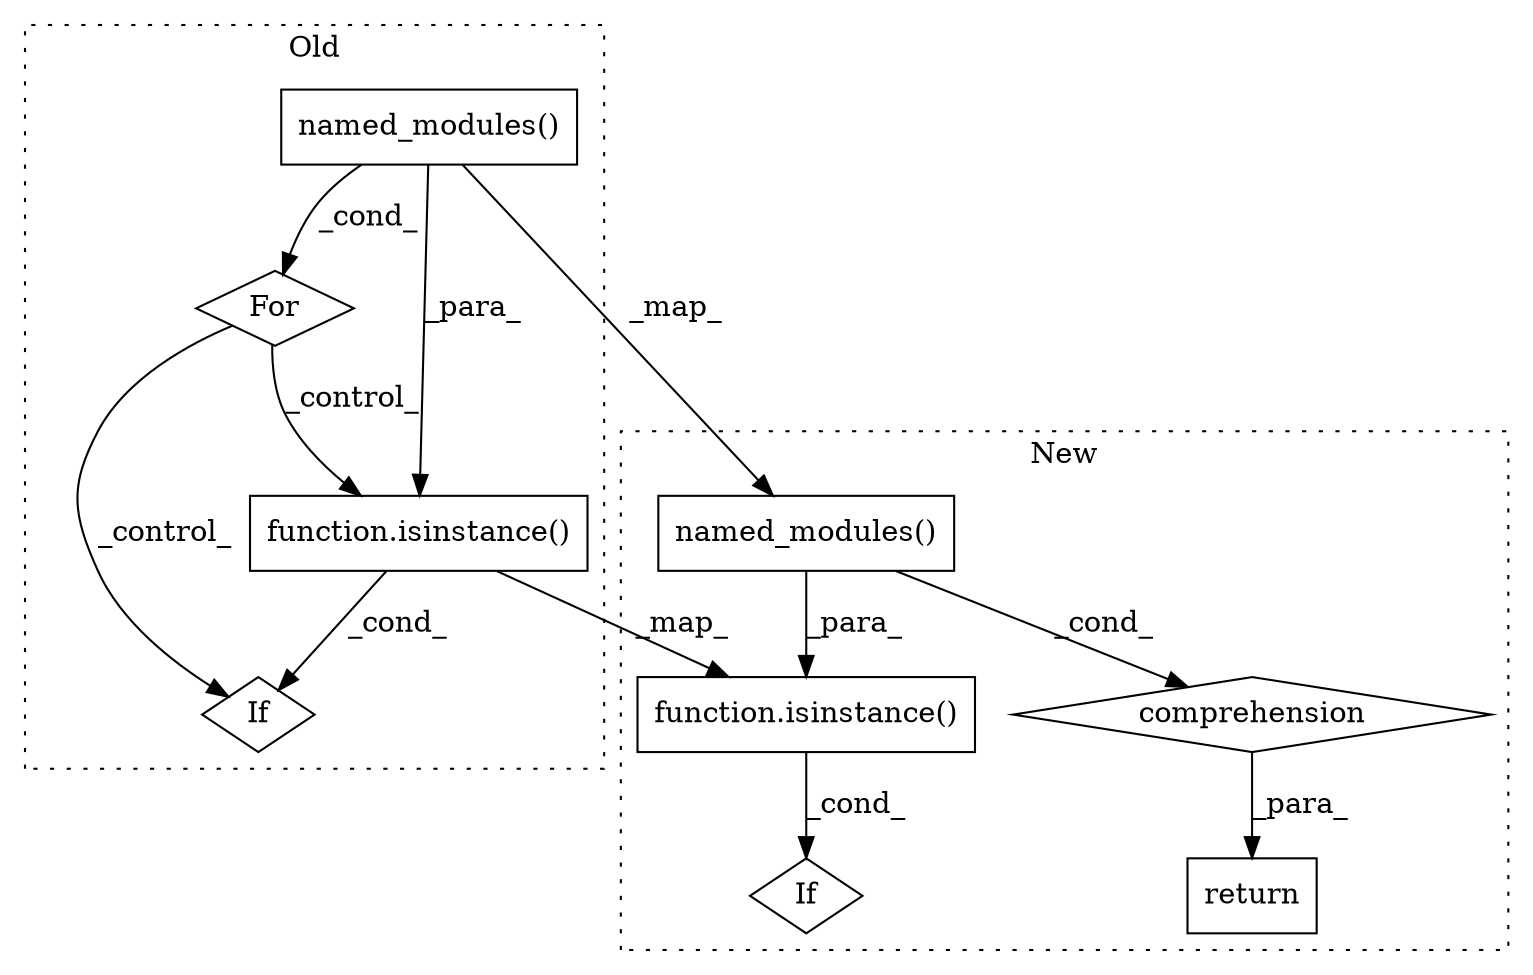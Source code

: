 digraph G {
subgraph cluster0 {
1 [label="named_modules()" a="75" s="23617" l="22" shape="box"];
4 [label="If" a="96" s="23649" l="3" shape="diamond"];
5 [label="For" a="107" s="23600,23639" l="4,10" shape="diamond"];
6 [label="function.isinstance()" a="75" s="23652,23674" l="11,1" shape="box"];
label = "Old";
style="dotted";
}
subgraph cluster1 {
2 [label="named_modules()" a="75" s="23945" l="22" shape="box"];
3 [label="If" a="96" s="23979" l="261" shape="diamond"];
7 [label="function.isinstance()" a="75" s="23993,24015" l="11,1" shape="box"];
8 [label="comprehension" a="45" s="23926" l="3" shape="diamond"];
9 [label="return" a="93" s="23889" l="7" shape="box"];
label = "New";
style="dotted";
}
1 -> 5 [label="_cond_"];
1 -> 6 [label="_para_"];
1 -> 2 [label="_map_"];
2 -> 7 [label="_para_"];
2 -> 8 [label="_cond_"];
5 -> 4 [label="_control_"];
5 -> 6 [label="_control_"];
6 -> 4 [label="_cond_"];
6 -> 7 [label="_map_"];
7 -> 3 [label="_cond_"];
8 -> 9 [label="_para_"];
}